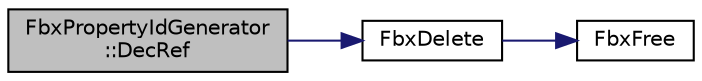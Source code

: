 digraph "FbxPropertyIdGenerator::DecRef"
{
  edge [fontname="Helvetica",fontsize="10",labelfontname="Helvetica",labelfontsize="10"];
  node [fontname="Helvetica",fontsize="10",shape=record];
  rankdir="LR";
  Node2 [label="FbxPropertyIdGenerator\l::DecRef",height=0.2,width=0.4,color="black", fillcolor="grey75", style="filled", fontcolor="black"];
  Node2 -> Node3 [color="midnightblue",fontsize="10",style="solid",fontname="Helvetica"];
  Node3 [label="FbxDelete",height=0.2,width=0.4,color="black", fillcolor="white", style="filled",URL="$fbxalloc_8h.html#a55138f34ac93c519a78f624178c128d6",tooltip="Deletion policy for pointer template classes that uses the FbxDelete() function. "];
  Node3 -> Node4 [color="midnightblue",fontsize="10",style="solid",fontname="Helvetica"];
  Node4 [label="FbxFree",height=0.2,width=0.4,color="black", fillcolor="white", style="filled",URL="$fbxalloc_8h.html#a8252906713d55f4c56e7ba84221d3852"];
}
